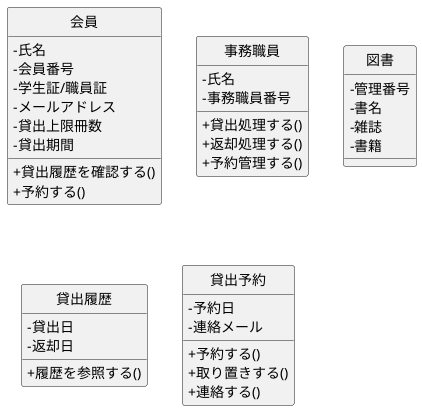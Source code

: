 @startuml
skinparam classAttributeIconSize 0
hide circle

' --- 会員クラス ---
class 会員 {
    - 氏名
    -会員番号
    -学生証/職員証
    -メールアドレス
    -貸出上限冊数
    -貸出期間

    +貸出履歴を確認する()
    +予約する()
}

' --- 事務職員クラス ---
class 事務職員 {
    -氏名
    -事務職員番号

    +貸出処理する()
    +返却処理する()
    +予約管理する()
}

' --- 図書クラス ---
class 図書 {
    -管理番号
    -書名
    -雑誌
    -書籍
}

' --- 貸出履歴クラス ---
class 貸出履歴 {
    -貸出日
    -返却日

    +履歴を参照する()
}

' --- 貸出予約クラス ---
class 貸出予約 {
    -予約日
    -連絡メール

    +予約する()
    +取り置きする()
    +連絡する()
}

@enduml
